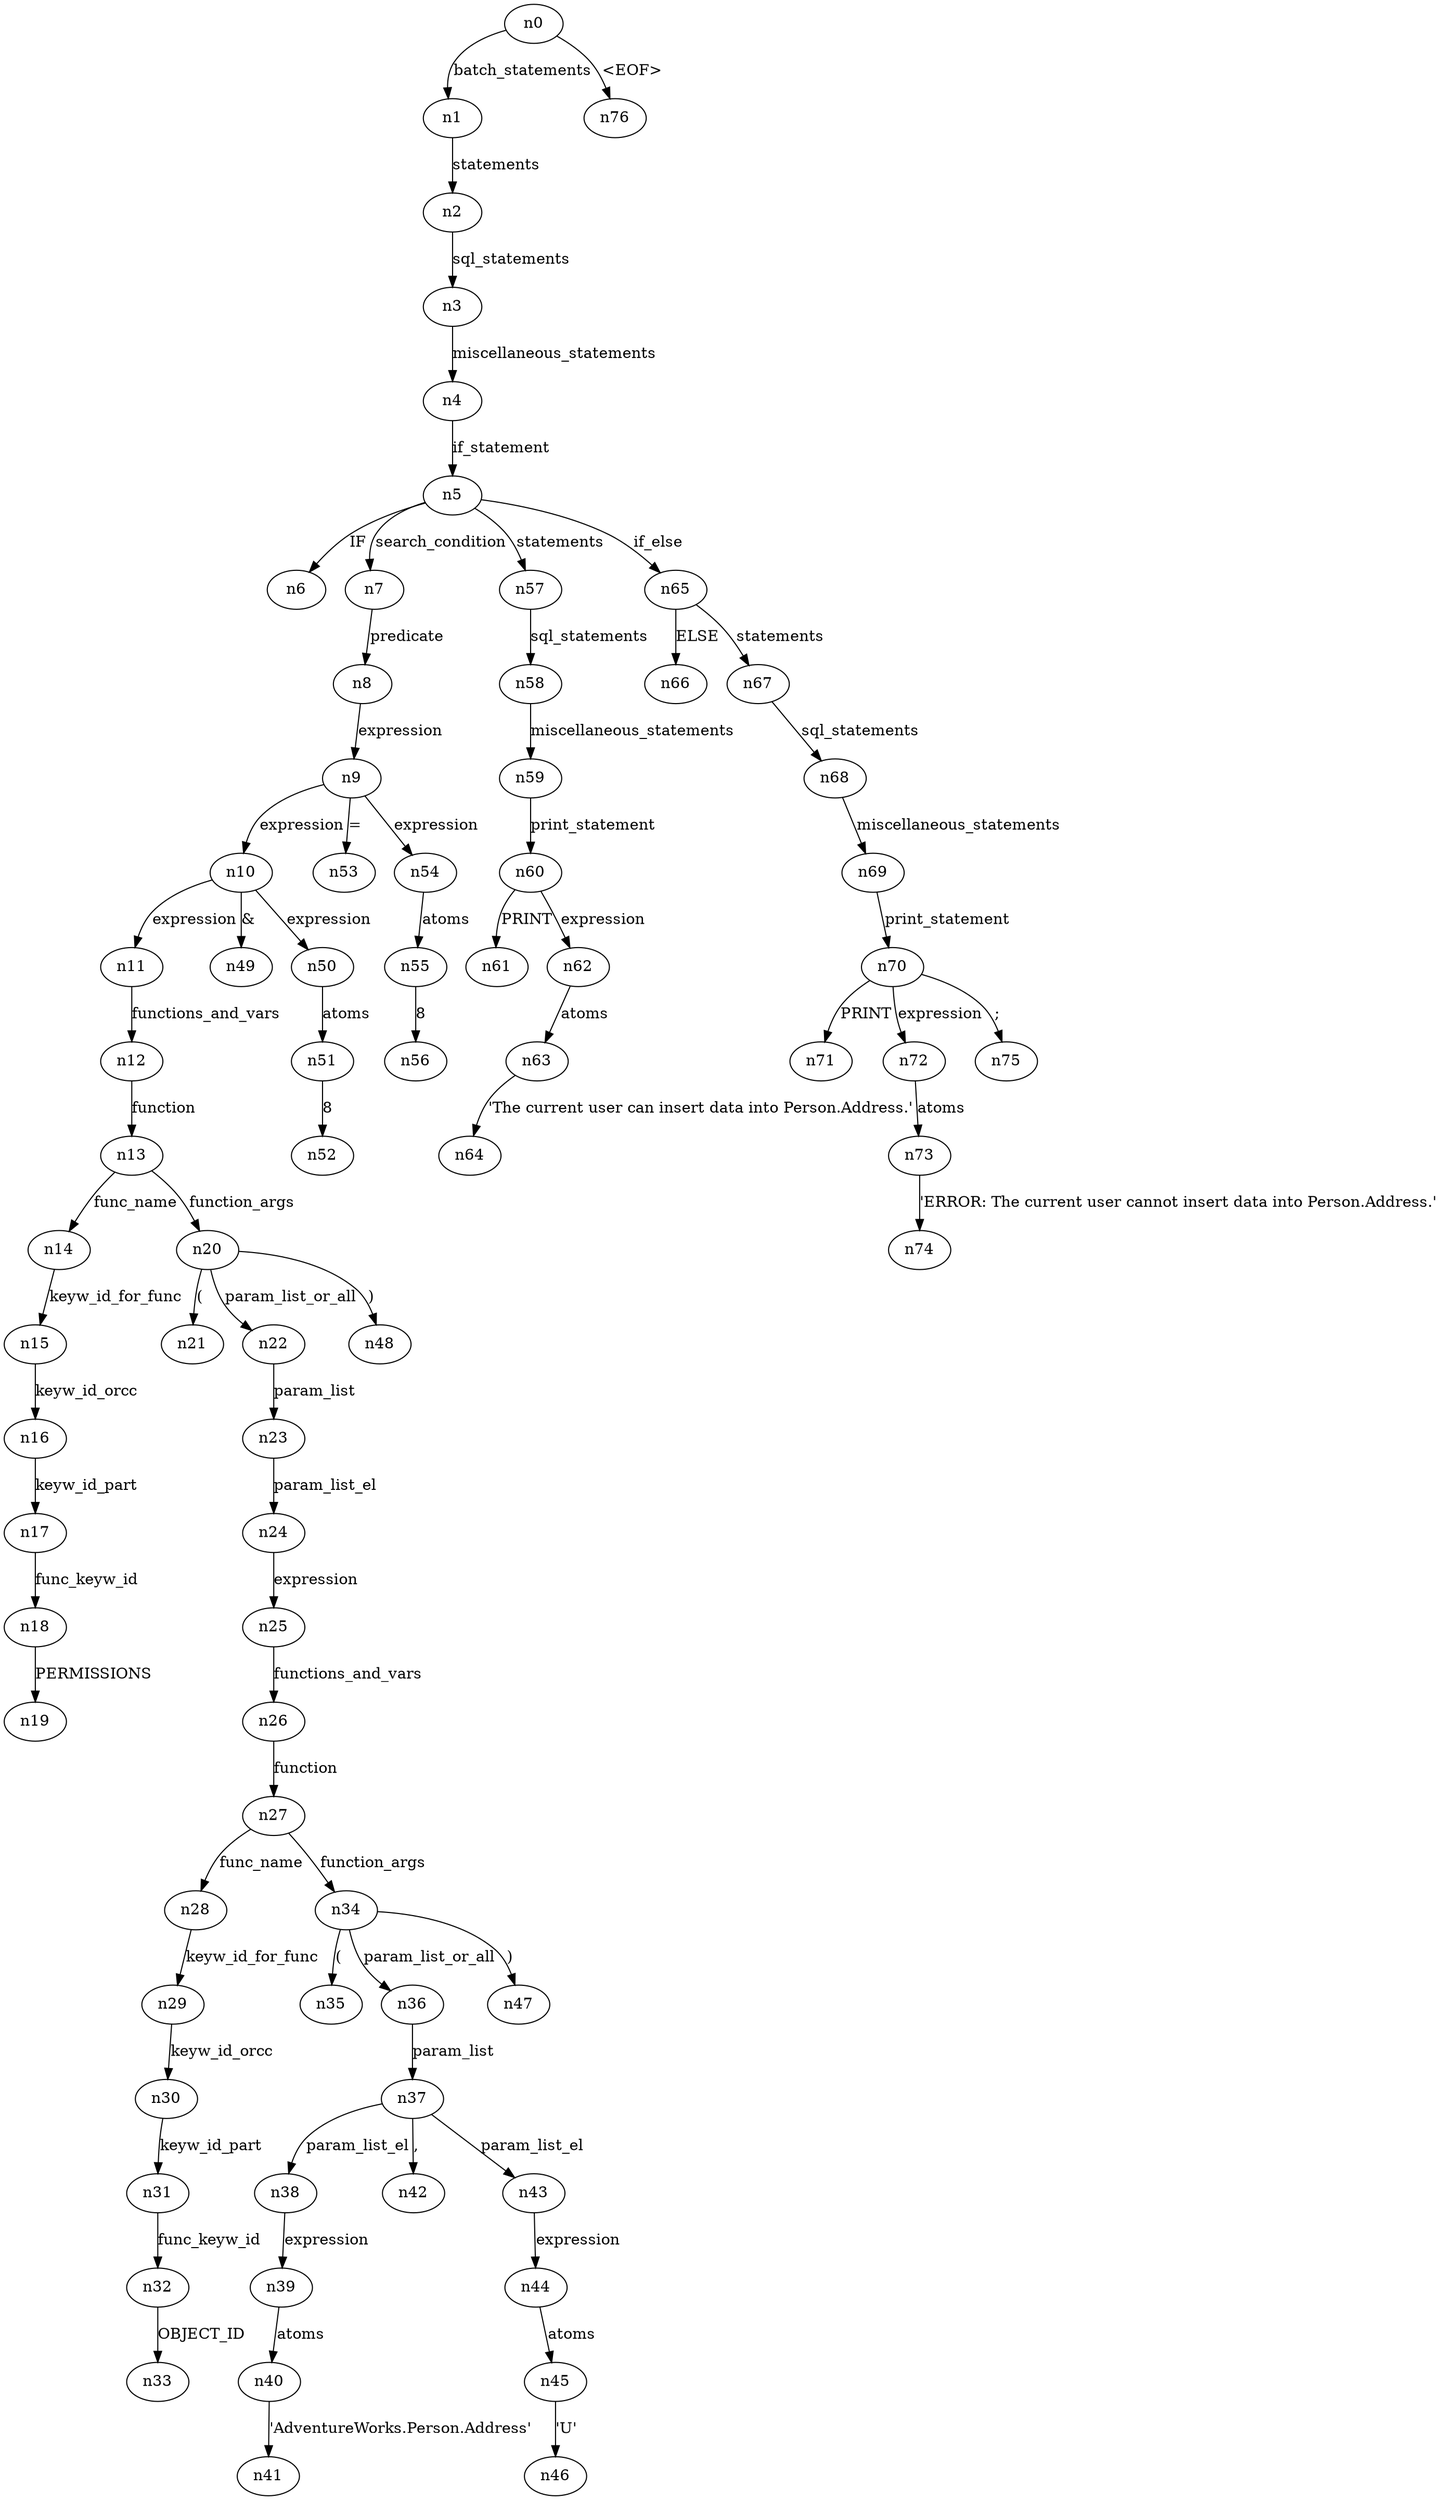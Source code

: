 digraph ParseTree {
  n0 -> n1 [label="batch_statements"];
  n1 -> n2 [label="statements"];
  n2 -> n3 [label="sql_statements"];
  n3 -> n4 [label="miscellaneous_statements"];
  n4 -> n5 [label="if_statement"];
  n5 -> n6 [label="IF"];
  n5 -> n7 [label="search_condition"];
  n7 -> n8 [label="predicate"];
  n8 -> n9 [label="expression"];
  n9 -> n10 [label="expression"];
  n10 -> n11 [label="expression"];
  n11 -> n12 [label="functions_and_vars"];
  n12 -> n13 [label="function"];
  n13 -> n14 [label="func_name"];
  n14 -> n15 [label="keyw_id_for_func"];
  n15 -> n16 [label="keyw_id_orcc"];
  n16 -> n17 [label="keyw_id_part"];
  n17 -> n18 [label="func_keyw_id"];
  n18 -> n19 [label="PERMISSIONS"];
  n13 -> n20 [label="function_args"];
  n20 -> n21 [label="("];
  n20 -> n22 [label="param_list_or_all"];
  n22 -> n23 [label="param_list"];
  n23 -> n24 [label="param_list_el"];
  n24 -> n25 [label="expression"];
  n25 -> n26 [label="functions_and_vars"];
  n26 -> n27 [label="function"];
  n27 -> n28 [label="func_name"];
  n28 -> n29 [label="keyw_id_for_func"];
  n29 -> n30 [label="keyw_id_orcc"];
  n30 -> n31 [label="keyw_id_part"];
  n31 -> n32 [label="func_keyw_id"];
  n32 -> n33 [label="OBJECT_ID"];
  n27 -> n34 [label="function_args"];
  n34 -> n35 [label="("];
  n34 -> n36 [label="param_list_or_all"];
  n36 -> n37 [label="param_list"];
  n37 -> n38 [label="param_list_el"];
  n38 -> n39 [label="expression"];
  n39 -> n40 [label="atoms"];
  n40 -> n41 [label="'AdventureWorks.Person.Address'"];
  n37 -> n42 [label=","];
  n37 -> n43 [label="param_list_el"];
  n43 -> n44 [label="expression"];
  n44 -> n45 [label="atoms"];
  n45 -> n46 [label="'U'"];
  n34 -> n47 [label=")"];
  n20 -> n48 [label=")"];
  n10 -> n49 [label="&"];
  n10 -> n50 [label="expression"];
  n50 -> n51 [label="atoms"];
  n51 -> n52 [label="8"];
  n9 -> n53 [label="="];
  n9 -> n54 [label="expression"];
  n54 -> n55 [label="atoms"];
  n55 -> n56 [label="8"];
  n5 -> n57 [label="statements"];
  n57 -> n58 [label="sql_statements"];
  n58 -> n59 [label="miscellaneous_statements"];
  n59 -> n60 [label="print_statement"];
  n60 -> n61 [label="PRINT"];
  n60 -> n62 [label="expression"];
  n62 -> n63 [label="atoms"];
  n63 -> n64 [label="'The current user can insert data into Person.Address.'"];
  n5 -> n65 [label="if_else"];
  n65 -> n66 [label="ELSE"];
  n65 -> n67 [label="statements"];
  n67 -> n68 [label="sql_statements"];
  n68 -> n69 [label="miscellaneous_statements"];
  n69 -> n70 [label="print_statement"];
  n70 -> n71 [label="PRINT"];
  n70 -> n72 [label="expression"];
  n72 -> n73 [label="atoms"];
  n73 -> n74 [label="'ERROR: The current user cannot insert data into Person.Address.'"];
  n70 -> n75 [label=";"];
  n0 -> n76 [label="<EOF>"];
}